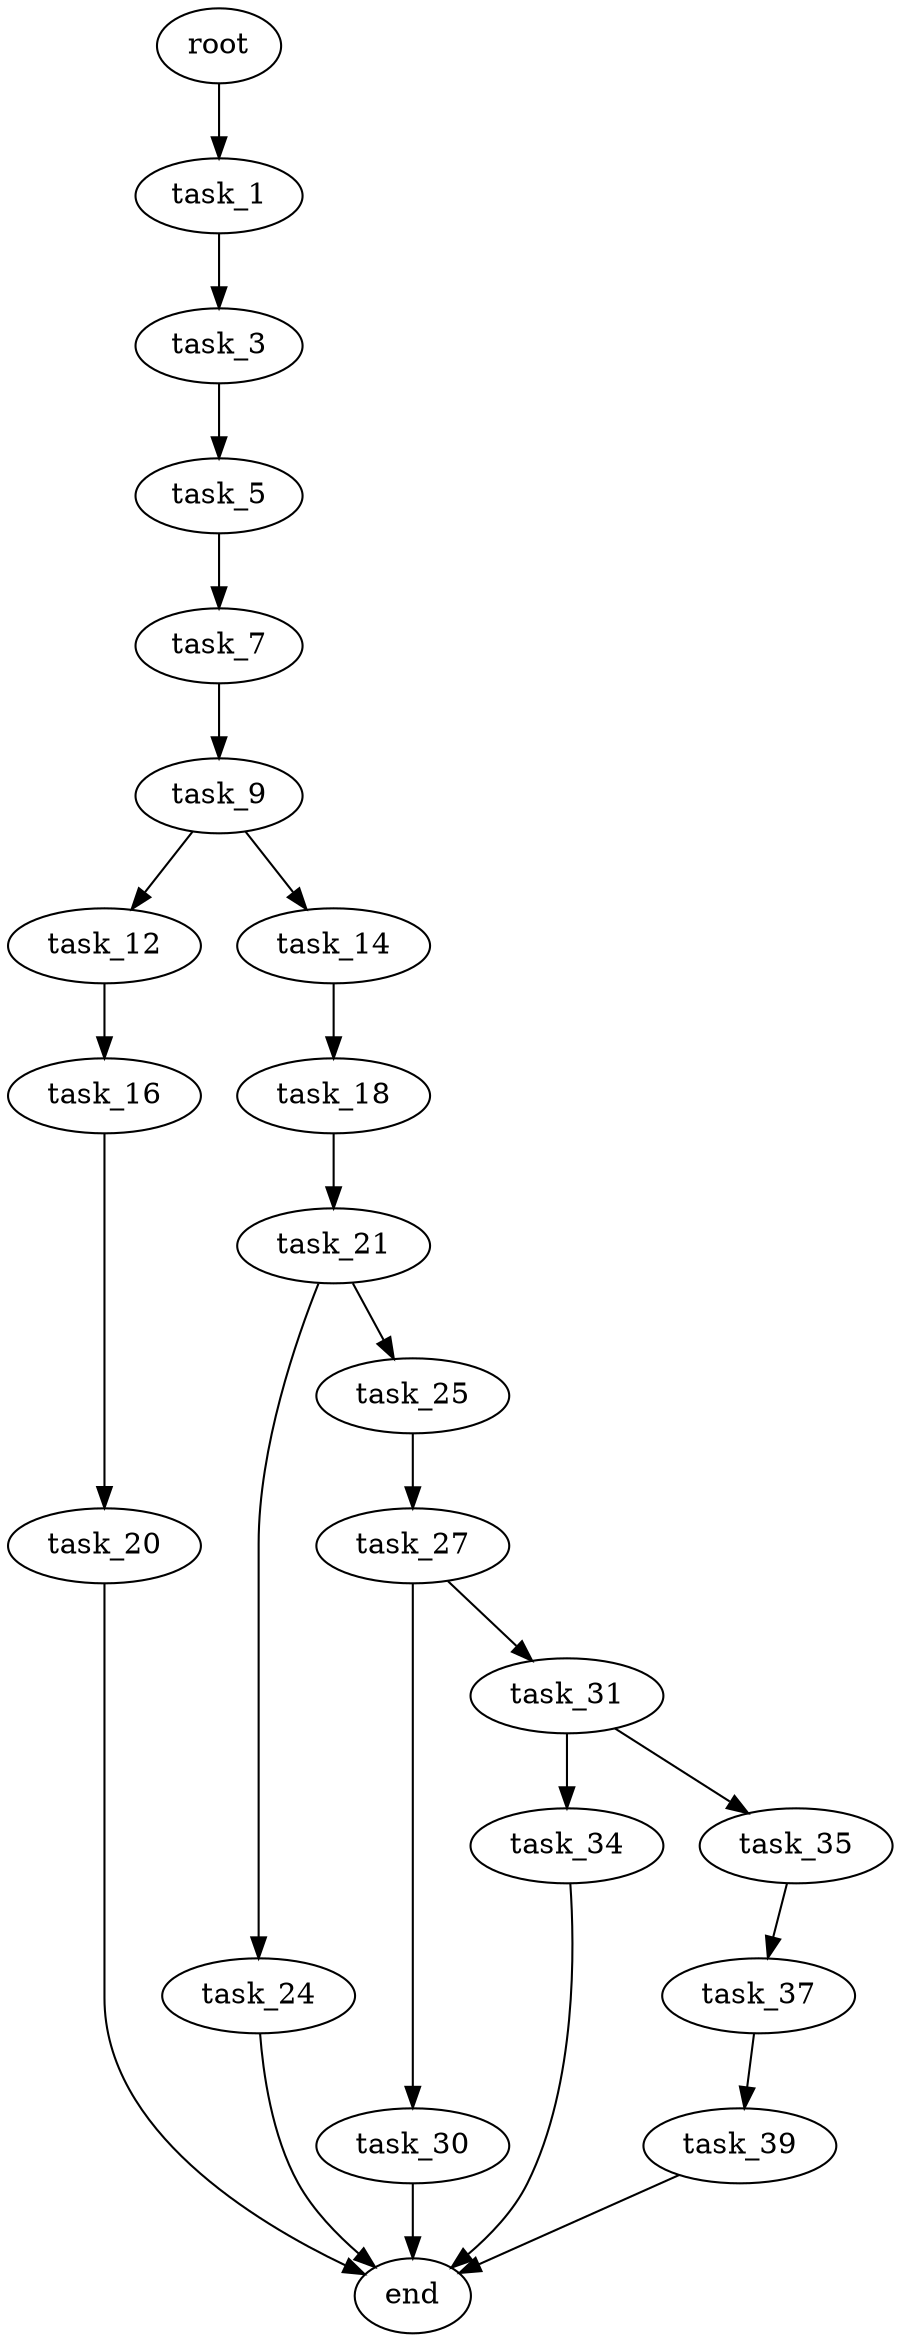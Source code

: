 digraph G {
  root [size="0.000000"];
  task_1 [size="9561669296.000000"];
  task_3 [size="8284662582.000000"];
  task_5 [size="8589934592.000000"];
  task_7 [size="549755813888.000000"];
  task_9 [size="214302642950.000000"];
  task_12 [size="570563740554.000000"];
  task_14 [size="864935383.000000"];
  task_16 [size="654463691435.000000"];
  task_18 [size="34199900032.000000"];
  task_20 [size="549755813888.000000"];
  task_21 [size="549755813888.000000"];
  task_24 [size="9571049098.000000"];
  task_25 [size="768597295594.000000"];
  task_27 [size="201824505535.000000"];
  task_30 [size="667590044016.000000"];
  task_31 [size="231928233984.000000"];
  task_34 [size="5590447295.000000"];
  task_35 [size="15802875809.000000"];
  task_37 [size="368293445632.000000"];
  task_39 [size="18015124196.000000"];
  end [size="0.000000"];

  root -> task_1 [size="1.000000"];
  task_1 -> task_3 [size="301989888.000000"];
  task_3 -> task_5 [size="411041792.000000"];
  task_5 -> task_7 [size="33554432.000000"];
  task_7 -> task_9 [size="536870912.000000"];
  task_9 -> task_12 [size="411041792.000000"];
  task_9 -> task_14 [size="411041792.000000"];
  task_12 -> task_16 [size="536870912.000000"];
  task_14 -> task_18 [size="33554432.000000"];
  task_16 -> task_20 [size="838860800.000000"];
  task_18 -> task_21 [size="838860800.000000"];
  task_20 -> end [size="1.000000"];
  task_21 -> task_24 [size="536870912.000000"];
  task_21 -> task_25 [size="536870912.000000"];
  task_24 -> end [size="1.000000"];
  task_25 -> task_27 [size="536870912.000000"];
  task_27 -> task_30 [size="209715200.000000"];
  task_27 -> task_31 [size="209715200.000000"];
  task_30 -> end [size="1.000000"];
  task_31 -> task_34 [size="301989888.000000"];
  task_31 -> task_35 [size="301989888.000000"];
  task_34 -> end [size="1.000000"];
  task_35 -> task_37 [size="75497472.000000"];
  task_37 -> task_39 [size="411041792.000000"];
  task_39 -> end [size="1.000000"];
}
